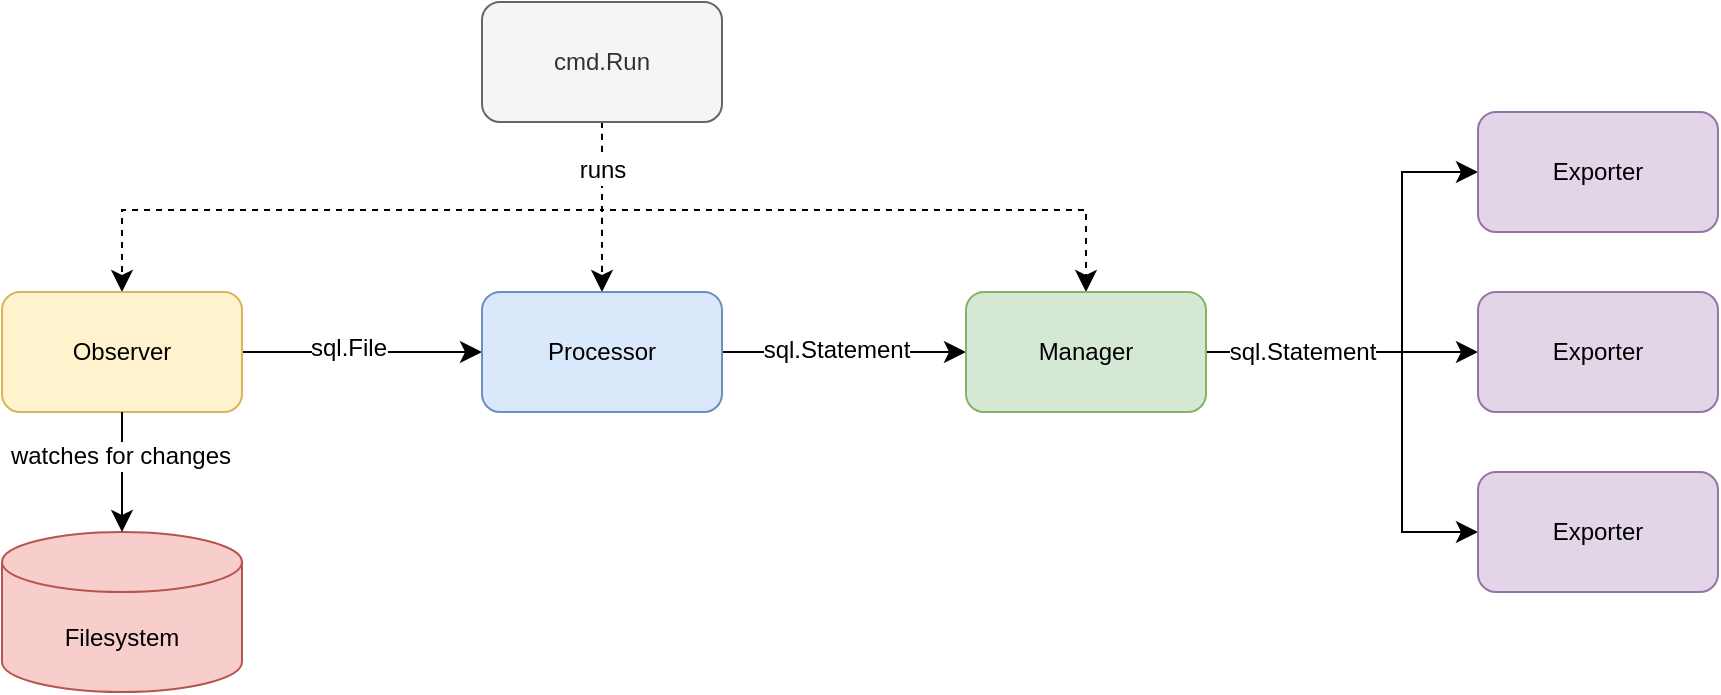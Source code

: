 <mxfile version="28.2.8">
  <diagram name="Page-1" id="4fXCyAqEmqXsdkezFTRa">
    <mxGraphModel dx="928" dy="1430" grid="1" gridSize="10" guides="1" tooltips="1" connect="1" arrows="1" fold="1" page="0" pageScale="1" pageWidth="827" pageHeight="1169" math="0" shadow="0">
      <root>
        <mxCell id="0" />
        <mxCell id="1" parent="0" />
        <mxCell id="rXAoFdYzU-Vzjy6jFX8J-11" style="edgeStyle=none;curved=0;rounded=0;orthogonalLoop=1;jettySize=auto;html=1;exitX=0.5;exitY=1;exitDx=0;exitDy=0;entryX=0.5;entryY=0;entryDx=0;entryDy=0;fontSize=12;startSize=8;endSize=8;dashed=1;" parent="1" source="rXAoFdYzU-Vzjy6jFX8J-1" target="rXAoFdYzU-Vzjy6jFX8J-2" edge="1">
          <mxGeometry relative="1" as="geometry">
            <Array as="points">
              <mxPoint x="180" y="40" />
              <mxPoint x="-60" y="40" />
            </Array>
          </mxGeometry>
        </mxCell>
        <mxCell id="rXAoFdYzU-Vzjy6jFX8J-12" style="edgeStyle=none;curved=1;rounded=0;orthogonalLoop=1;jettySize=auto;html=1;exitX=0.5;exitY=1;exitDx=0;exitDy=0;entryX=0.5;entryY=0;entryDx=0;entryDy=0;fontSize=12;startSize=8;endSize=8;dashed=1;" parent="1" source="rXAoFdYzU-Vzjy6jFX8J-1" target="rXAoFdYzU-Vzjy6jFX8J-3" edge="1">
          <mxGeometry relative="1" as="geometry" />
        </mxCell>
        <mxCell id="rXAoFdYzU-Vzjy6jFX8J-13" style="edgeStyle=none;curved=0;rounded=0;orthogonalLoop=1;jettySize=auto;html=1;exitX=0.5;exitY=1;exitDx=0;exitDy=0;entryX=0.5;entryY=0;entryDx=0;entryDy=0;fontSize=12;startSize=8;endSize=8;dashed=1;" parent="1" source="rXAoFdYzU-Vzjy6jFX8J-1" target="rXAoFdYzU-Vzjy6jFX8J-4" edge="1">
          <mxGeometry relative="1" as="geometry">
            <Array as="points">
              <mxPoint x="180" y="40" />
              <mxPoint x="422" y="40" />
            </Array>
          </mxGeometry>
        </mxCell>
        <mxCell id="rXAoFdYzU-Vzjy6jFX8J-14" value="runs" style="edgeLabel;html=1;align=center;verticalAlign=middle;resizable=0;points=[];fontSize=12;" parent="rXAoFdYzU-Vzjy6jFX8J-13" vertex="1" connectable="0">
          <mxGeometry x="-0.81" relative="1" as="geometry">
            <mxPoint y="-7" as="offset" />
          </mxGeometry>
        </mxCell>
        <mxCell id="rXAoFdYzU-Vzjy6jFX8J-1" value="cmd.Run" style="rounded=1;whiteSpace=wrap;html=1;fillColor=#f5f5f5;fontColor=#333333;strokeColor=#666666;" parent="1" vertex="1">
          <mxGeometry x="120" y="-64" width="120" height="60" as="geometry" />
        </mxCell>
        <mxCell id="rXAoFdYzU-Vzjy6jFX8J-17" style="edgeStyle=none;curved=1;rounded=0;orthogonalLoop=1;jettySize=auto;html=1;exitX=1;exitY=0.5;exitDx=0;exitDy=0;entryX=0;entryY=0.5;entryDx=0;entryDy=0;fontSize=12;startSize=8;endSize=8;" parent="1" source="rXAoFdYzU-Vzjy6jFX8J-2" target="rXAoFdYzU-Vzjy6jFX8J-3" edge="1">
          <mxGeometry relative="1" as="geometry" />
        </mxCell>
        <mxCell id="rXAoFdYzU-Vzjy6jFX8J-18" value="sql.File" style="edgeLabel;html=1;align=center;verticalAlign=middle;resizable=0;points=[];fontSize=12;" parent="rXAoFdYzU-Vzjy6jFX8J-17" vertex="1" connectable="0">
          <mxGeometry x="-0.125" y="2" relative="1" as="geometry">
            <mxPoint as="offset" />
          </mxGeometry>
        </mxCell>
        <mxCell id="rXAoFdYzU-Vzjy6jFX8J-2" value="Observer" style="rounded=1;whiteSpace=wrap;html=1;fillColor=#fff2cc;strokeColor=#d6b656;" parent="1" vertex="1">
          <mxGeometry x="-120" y="81" width="120" height="60" as="geometry" />
        </mxCell>
        <mxCell id="rXAoFdYzU-Vzjy6jFX8J-16" style="edgeStyle=none;curved=1;rounded=0;orthogonalLoop=1;jettySize=auto;html=1;exitX=1;exitY=0.5;exitDx=0;exitDy=0;entryX=0;entryY=0.5;entryDx=0;entryDy=0;fontSize=12;startSize=8;endSize=8;" parent="1" source="rXAoFdYzU-Vzjy6jFX8J-3" target="rXAoFdYzU-Vzjy6jFX8J-4" edge="1">
          <mxGeometry relative="1" as="geometry" />
        </mxCell>
        <mxCell id="rXAoFdYzU-Vzjy6jFX8J-20" value="sql.Statement" style="edgeLabel;html=1;align=center;verticalAlign=middle;resizable=0;points=[];fontSize=12;" parent="rXAoFdYzU-Vzjy6jFX8J-16" vertex="1" connectable="0">
          <mxGeometry x="-0.063" y="1" relative="1" as="geometry">
            <mxPoint as="offset" />
          </mxGeometry>
        </mxCell>
        <mxCell id="rXAoFdYzU-Vzjy6jFX8J-3" value="Processor" style="rounded=1;whiteSpace=wrap;html=1;fillColor=#dae8fc;strokeColor=#6c8ebf;" parent="1" vertex="1">
          <mxGeometry x="120" y="81" width="120" height="60" as="geometry" />
        </mxCell>
        <mxCell id="ynjoZDTBO19sQLlADJZk-1" style="edgeStyle=none;curved=0;rounded=0;orthogonalLoop=1;jettySize=auto;html=1;exitX=1;exitY=0.5;exitDx=0;exitDy=0;entryX=0;entryY=0.5;entryDx=0;entryDy=0;fontSize=12;startSize=8;endSize=8;" edge="1" parent="1" source="rXAoFdYzU-Vzjy6jFX8J-4" target="rXAoFdYzU-Vzjy6jFX8J-5">
          <mxGeometry relative="1" as="geometry">
            <Array as="points">
              <mxPoint x="580" y="111" />
              <mxPoint x="580" y="21" />
            </Array>
          </mxGeometry>
        </mxCell>
        <mxCell id="ynjoZDTBO19sQLlADJZk-2" style="edgeStyle=none;curved=1;rounded=0;orthogonalLoop=1;jettySize=auto;html=1;exitX=1;exitY=0.5;exitDx=0;exitDy=0;fontSize=12;startSize=8;endSize=8;entryX=0;entryY=0.5;entryDx=0;entryDy=0;" edge="1" parent="1" source="rXAoFdYzU-Vzjy6jFX8J-4" target="rXAoFdYzU-Vzjy6jFX8J-6">
          <mxGeometry relative="1" as="geometry">
            <mxPoint x="600" y="130" as="targetPoint" />
          </mxGeometry>
        </mxCell>
        <mxCell id="ynjoZDTBO19sQLlADJZk-3" style="edgeStyle=none;curved=0;rounded=0;orthogonalLoop=1;jettySize=auto;html=1;exitX=1;exitY=0.5;exitDx=0;exitDy=0;entryX=0;entryY=0.5;entryDx=0;entryDy=0;fontSize=12;startSize=8;endSize=8;" edge="1" parent="1" source="rXAoFdYzU-Vzjy6jFX8J-4" target="rXAoFdYzU-Vzjy6jFX8J-7">
          <mxGeometry relative="1" as="geometry">
            <Array as="points">
              <mxPoint x="580" y="111" />
              <mxPoint x="580" y="201" />
            </Array>
          </mxGeometry>
        </mxCell>
        <mxCell id="rXAoFdYzU-Vzjy6jFX8J-4" value="Manager" style="rounded=1;whiteSpace=wrap;html=1;fillColor=#d5e8d4;strokeColor=#82b366;" parent="1" vertex="1">
          <mxGeometry x="362" y="81" width="120" height="60" as="geometry" />
        </mxCell>
        <mxCell id="rXAoFdYzU-Vzjy6jFX8J-5" value="Exporter" style="rounded=1;whiteSpace=wrap;html=1;fillColor=#e1d5e7;strokeColor=#9673a6;" parent="1" vertex="1">
          <mxGeometry x="618" y="-9" width="120" height="60" as="geometry" />
        </mxCell>
        <mxCell id="rXAoFdYzU-Vzjy6jFX8J-6" value="Exporter" style="rounded=1;whiteSpace=wrap;html=1;fillColor=#e1d5e7;strokeColor=#9673a6;" parent="1" vertex="1">
          <mxGeometry x="618" y="81" width="120" height="60" as="geometry" />
        </mxCell>
        <mxCell id="rXAoFdYzU-Vzjy6jFX8J-7" value="Exporter" style="rounded=1;whiteSpace=wrap;html=1;fillColor=#e1d5e7;strokeColor=#9673a6;" parent="1" vertex="1">
          <mxGeometry x="618" y="171" width="120" height="60" as="geometry" />
        </mxCell>
        <mxCell id="rXAoFdYzU-Vzjy6jFX8J-8" value="Filesystem" style="shape=cylinder3;whiteSpace=wrap;html=1;boundedLbl=1;backgroundOutline=1;size=15;fillColor=#f8cecc;strokeColor=#b85450;" parent="1" vertex="1">
          <mxGeometry x="-120" y="201" width="120" height="80" as="geometry" />
        </mxCell>
        <mxCell id="rXAoFdYzU-Vzjy6jFX8J-9" style="edgeStyle=none;curved=1;rounded=0;orthogonalLoop=1;jettySize=auto;html=1;exitX=0.5;exitY=1;exitDx=0;exitDy=0;entryX=0.5;entryY=0;entryDx=0;entryDy=0;entryPerimeter=0;fontSize=12;startSize=8;endSize=8;" parent="1" source="rXAoFdYzU-Vzjy6jFX8J-2" target="rXAoFdYzU-Vzjy6jFX8J-8" edge="1">
          <mxGeometry relative="1" as="geometry" />
        </mxCell>
        <mxCell id="rXAoFdYzU-Vzjy6jFX8J-10" value="watches for changes" style="edgeLabel;html=1;align=center;verticalAlign=middle;resizable=0;points=[];fontSize=12;" parent="rXAoFdYzU-Vzjy6jFX8J-9" vertex="1" connectable="0">
          <mxGeometry x="-0.267" y="-1" relative="1" as="geometry">
            <mxPoint as="offset" />
          </mxGeometry>
        </mxCell>
        <mxCell id="rXAoFdYzU-Vzjy6jFX8J-23" value="sql.Statement" style="edgeLabel;html=1;align=center;verticalAlign=middle;resizable=0;points=[];fontSize=12;" parent="1" vertex="1" connectable="0">
          <mxGeometry x="530" y="111" as="geometry" />
        </mxCell>
      </root>
    </mxGraphModel>
  </diagram>
</mxfile>
